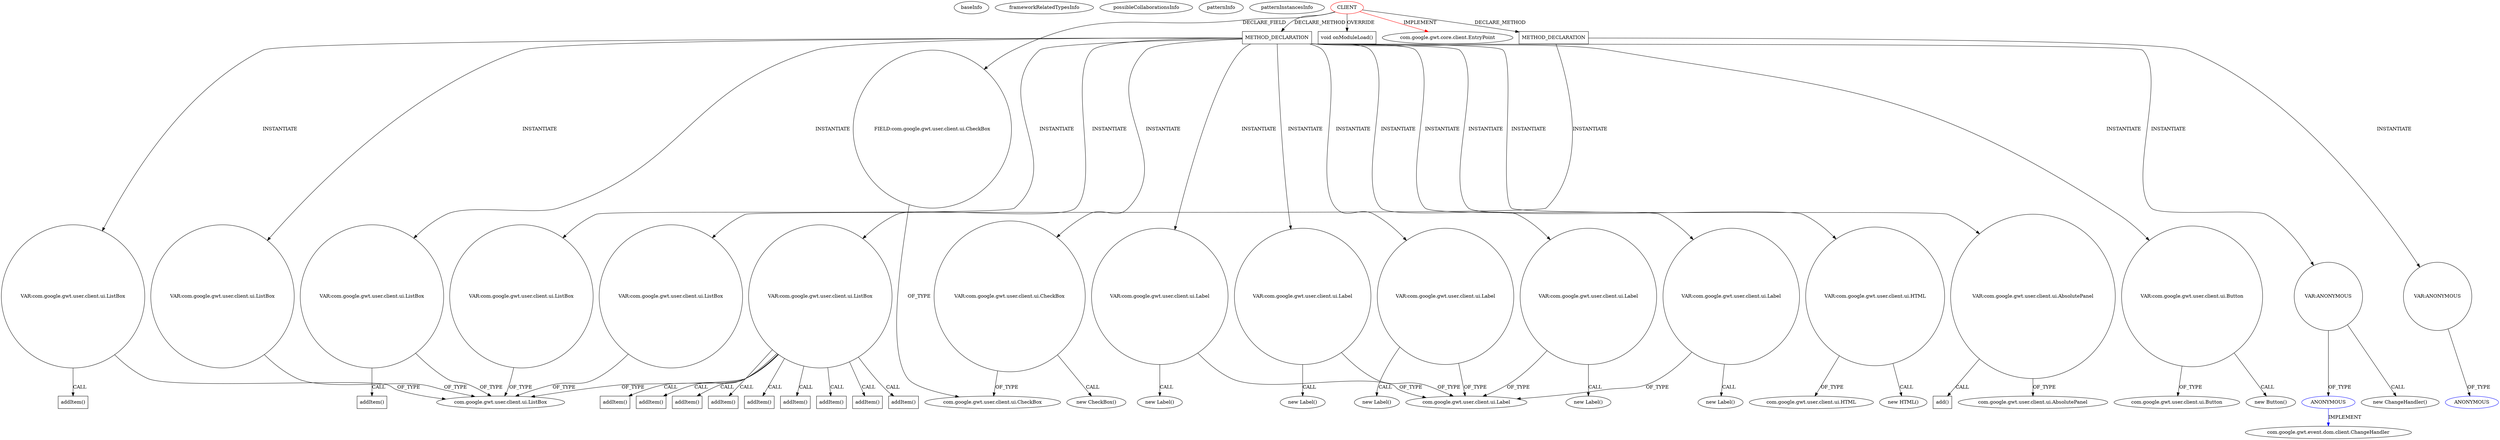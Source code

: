 digraph {
baseInfo[graphId=1038,category="pattern",isAnonymous=false,possibleRelation=true]
frameworkRelatedTypesInfo[0="com.google.gwt.core.client.EntryPoint"]
possibleCollaborationsInfo[0="1038~INSTANTIATION-CLIENT_METHOD_DECLARATION-~com.google.gwt.core.client.EntryPoint ~com.google.gwt.event.dom.client.ChangeHandler ~false~true"]
patternInfo[frequency=2.0,patternRootClient=0]
patternInstancesInfo[0="spydon-esiade~/spydon-esiade/esiade-master/src/net/esiade/client/Esiade.java~Esiade~4504",1="DeannaSurma-Census~/DeannaSurma-Census/Census-master/src/com/cs4302/census/client/Census.java~Census~109"]
113[label="new ChangeHandler()",vertexType="CONSTRUCTOR_CALL",isFrameworkType=false]
114[label="VAR:ANONYMOUS",vertexType="VARIABLE_EXPRESION",isFrameworkType=false,shape=circle]
115[label="ANONYMOUS",vertexType="REFERENCE_ANONYMOUS_DECLARATION",isFrameworkType=false,color=blue]
116[label="com.google.gwt.event.dom.client.ChangeHandler",vertexType="FRAMEWORK_INTERFACE_TYPE",isFrameworkType=false]
77[label="METHOD_DECLARATION",vertexType="CLIENT_METHOD_DECLARATION",isFrameworkType=false,shape=box]
0[label="CLIENT",vertexType="ROOT_CLIENT_CLASS_DECLARATION",isFrameworkType=false,color=red]
18[label="FIELD:com.google.gwt.user.client.ui.CheckBox",vertexType="FIELD_DECLARATION",isFrameworkType=false,shape=circle]
20[label="void onModuleLoad()",vertexType="OVERRIDING_METHOD_DECLARATION",isFrameworkType=false,shape=box]
19[label="com.google.gwt.user.client.ui.CheckBox",vertexType="FRAMEWORK_CLASS_TYPE",isFrameworkType=false]
1[label="com.google.gwt.core.client.EntryPoint",vertexType="FRAMEWORK_INTERFACE_TYPE",isFrameworkType=false]
302[label="VAR:com.google.gwt.user.client.ui.CheckBox",vertexType="VARIABLE_EXPRESION",isFrameworkType=false,shape=circle]
301[label="new CheckBox()",vertexType="CONSTRUCTOR_CALL",isFrameworkType=false]
355[label="METHOD_DECLARATION",vertexType="CLIENT_METHOD_DECLARATION",isFrameworkType=false,shape=box]
322[label="VAR:com.google.gwt.user.client.ui.Label",vertexType="VARIABLE_EXPRESION",isFrameworkType=false,shape=circle]
5[label="com.google.gwt.user.client.ui.Label",vertexType="FRAMEWORK_CLASS_TYPE",isFrameworkType=false]
90[label="VAR:com.google.gwt.user.client.ui.Label",vertexType="VARIABLE_EXPRESION",isFrameworkType=false,shape=circle]
286[label="VAR:com.google.gwt.user.client.ui.Label",vertexType="VARIABLE_EXPRESION",isFrameworkType=false,shape=circle]
95[label="VAR:com.google.gwt.user.client.ui.Label",vertexType="VARIABLE_EXPRESION",isFrameworkType=false,shape=circle]
82[label="VAR:com.google.gwt.user.client.ui.Label",vertexType="VARIABLE_EXPRESION",isFrameworkType=false,shape=circle]
325[label="VAR:com.google.gwt.user.client.ui.HTML",vertexType="VARIABLE_EXPRESION",isFrameworkType=false,shape=circle]
324[label="new HTML()",vertexType="CONSTRUCTOR_CALL",isFrameworkType=false]
285[label="new Label()",vertexType="CONSTRUCTOR_CALL",isFrameworkType=false]
81[label="new Label()",vertexType="CONSTRUCTOR_CALL",isFrameworkType=false]
366[label="VAR:ANONYMOUS",vertexType="VARIABLE_EXPRESION",isFrameworkType=false,shape=circle]
367[label="ANONYMOUS",vertexType="REFERENCE_ANONYMOUS_DECLARATION",isFrameworkType=false,color=blue]
94[label="new Label()",vertexType="CONSTRUCTOR_CALL",isFrameworkType=false]
321[label="new Label()",vertexType="CONSTRUCTOR_CALL",isFrameworkType=false]
89[label="new Label()",vertexType="CONSTRUCTOR_CALL",isFrameworkType=false]
84[label="VAR:com.google.gwt.user.client.ui.AbsolutePanel",vertexType="VARIABLE_EXPRESION",isFrameworkType=false,shape=circle]
86[label="com.google.gwt.user.client.ui.AbsolutePanel",vertexType="FRAMEWORK_CLASS_TYPE",isFrameworkType=false]
233[label="add()",vertexType="INSIDE_CALL",isFrameworkType=false,shape=box]
314[label="VAR:com.google.gwt.user.client.ui.Button",vertexType="VARIABLE_EXPRESION",isFrameworkType=false,shape=circle]
313[label="new Button()",vertexType="CONSTRUCTOR_CALL",isFrameworkType=false]
326[label="com.google.gwt.user.client.ui.HTML",vertexType="FRAMEWORK_CLASS_TYPE",isFrameworkType=false]
29[label="com.google.gwt.user.client.ui.Button",vertexType="FRAMEWORK_CLASS_TYPE",isFrameworkType=false]
257[label="VAR:com.google.gwt.user.client.ui.ListBox",vertexType="VARIABLE_EXPRESION",isFrameworkType=false,shape=circle]
258[label="addItem()",vertexType="INSIDE_CALL",isFrameworkType=false,shape=box]
3[label="com.google.gwt.user.client.ui.ListBox",vertexType="FRAMEWORK_CLASS_TYPE",isFrameworkType=false]
102[label="VAR:com.google.gwt.user.client.ui.ListBox",vertexType="VARIABLE_EXPRESION",isFrameworkType=false,shape=circle]
103[label="addItem()",vertexType="INSIDE_CALL",isFrameworkType=false,shape=box]
117[label="VAR:com.google.gwt.user.client.ui.ListBox",vertexType="VARIABLE_EXPRESION",isFrameworkType=false,shape=circle]
159[label="addItem()",vertexType="INSIDE_CALL",isFrameworkType=false,shape=box]
130[label="VAR:com.google.gwt.user.client.ui.ListBox",vertexType="VARIABLE_EXPRESION",isFrameworkType=false,shape=circle]
161[label="addItem()",vertexType="INSIDE_CALL",isFrameworkType=false,shape=box]
195[label="addItem()",vertexType="INSIDE_CALL",isFrameworkType=false,shape=box]
100[label="VAR:com.google.gwt.user.client.ui.ListBox",vertexType="VARIABLE_EXPRESION",isFrameworkType=false,shape=circle]
185[label="addItem()",vertexType="INSIDE_CALL",isFrameworkType=false,shape=box]
157[label="addItem()",vertexType="INSIDE_CALL",isFrameworkType=false,shape=box]
201[label="addItem()",vertexType="INSIDE_CALL",isFrameworkType=false,shape=box]
207[label="addItem()",vertexType="INSIDE_CALL",isFrameworkType=false,shape=box]
360[label="VAR:com.google.gwt.user.client.ui.ListBox",vertexType="VARIABLE_EXPRESION",isFrameworkType=false,shape=circle]
189[label="addItem()",vertexType="INSIDE_CALL",isFrameworkType=false,shape=box]
145[label="addItem()",vertexType="INSIDE_CALL",isFrameworkType=false,shape=box]
115->116[label="IMPLEMENT",color=blue]
360->3[label="OF_TYPE"]
117->145[label="CALL"]
117->189[label="CALL"]
77->257[label="INSTANTIATE"]
114->113[label="CALL"]
77->302[label="INSTANTIATE"]
114->115[label="OF_TYPE"]
90->5[label="OF_TYPE"]
117->3[label="OF_TYPE"]
322->321[label="CALL"]
366->367[label="OF_TYPE"]
286->5[label="OF_TYPE"]
18->19[label="OF_TYPE"]
102->3[label="OF_TYPE"]
325->324[label="CALL"]
117->201[label="CALL"]
77->95[label="INSTANTIATE"]
286->285[label="CALL"]
82->81[label="CALL"]
77->130[label="INSTANTIATE"]
355->360[label="INSTANTIATE"]
302->301[label="CALL"]
95->94[label="CALL"]
0->20[label="OVERRIDE"]
82->5[label="OF_TYPE"]
0->1[label="IMPLEMENT",color=red]
77->286[label="INSTANTIATE"]
325->326[label="OF_TYPE"]
100->3[label="OF_TYPE"]
117->185[label="CALL"]
314->313[label="CALL"]
117->161[label="CALL"]
77->322[label="INSTANTIATE"]
95->5[label="OF_TYPE"]
77->102[label="INSTANTIATE"]
302->19[label="OF_TYPE"]
90->89[label="CALL"]
77->84[label="INSTANTIATE"]
117->159[label="CALL"]
84->86[label="OF_TYPE"]
117->207[label="CALL"]
77->100[label="INSTANTIATE"]
77->117[label="INSTANTIATE"]
77->90[label="INSTANTIATE"]
102->103[label="CALL"]
257->258[label="CALL"]
322->5[label="OF_TYPE"]
77->114[label="INSTANTIATE"]
130->3[label="OF_TYPE"]
77->82[label="INSTANTIATE"]
0->355[label="DECLARE_METHOD"]
355->366[label="INSTANTIATE"]
117->157[label="CALL"]
314->29[label="OF_TYPE"]
77->325[label="INSTANTIATE"]
0->77[label="DECLARE_METHOD"]
257->3[label="OF_TYPE"]
117->195[label="CALL"]
0->18[label="DECLARE_FIELD"]
77->314[label="INSTANTIATE"]
84->233[label="CALL"]
}
